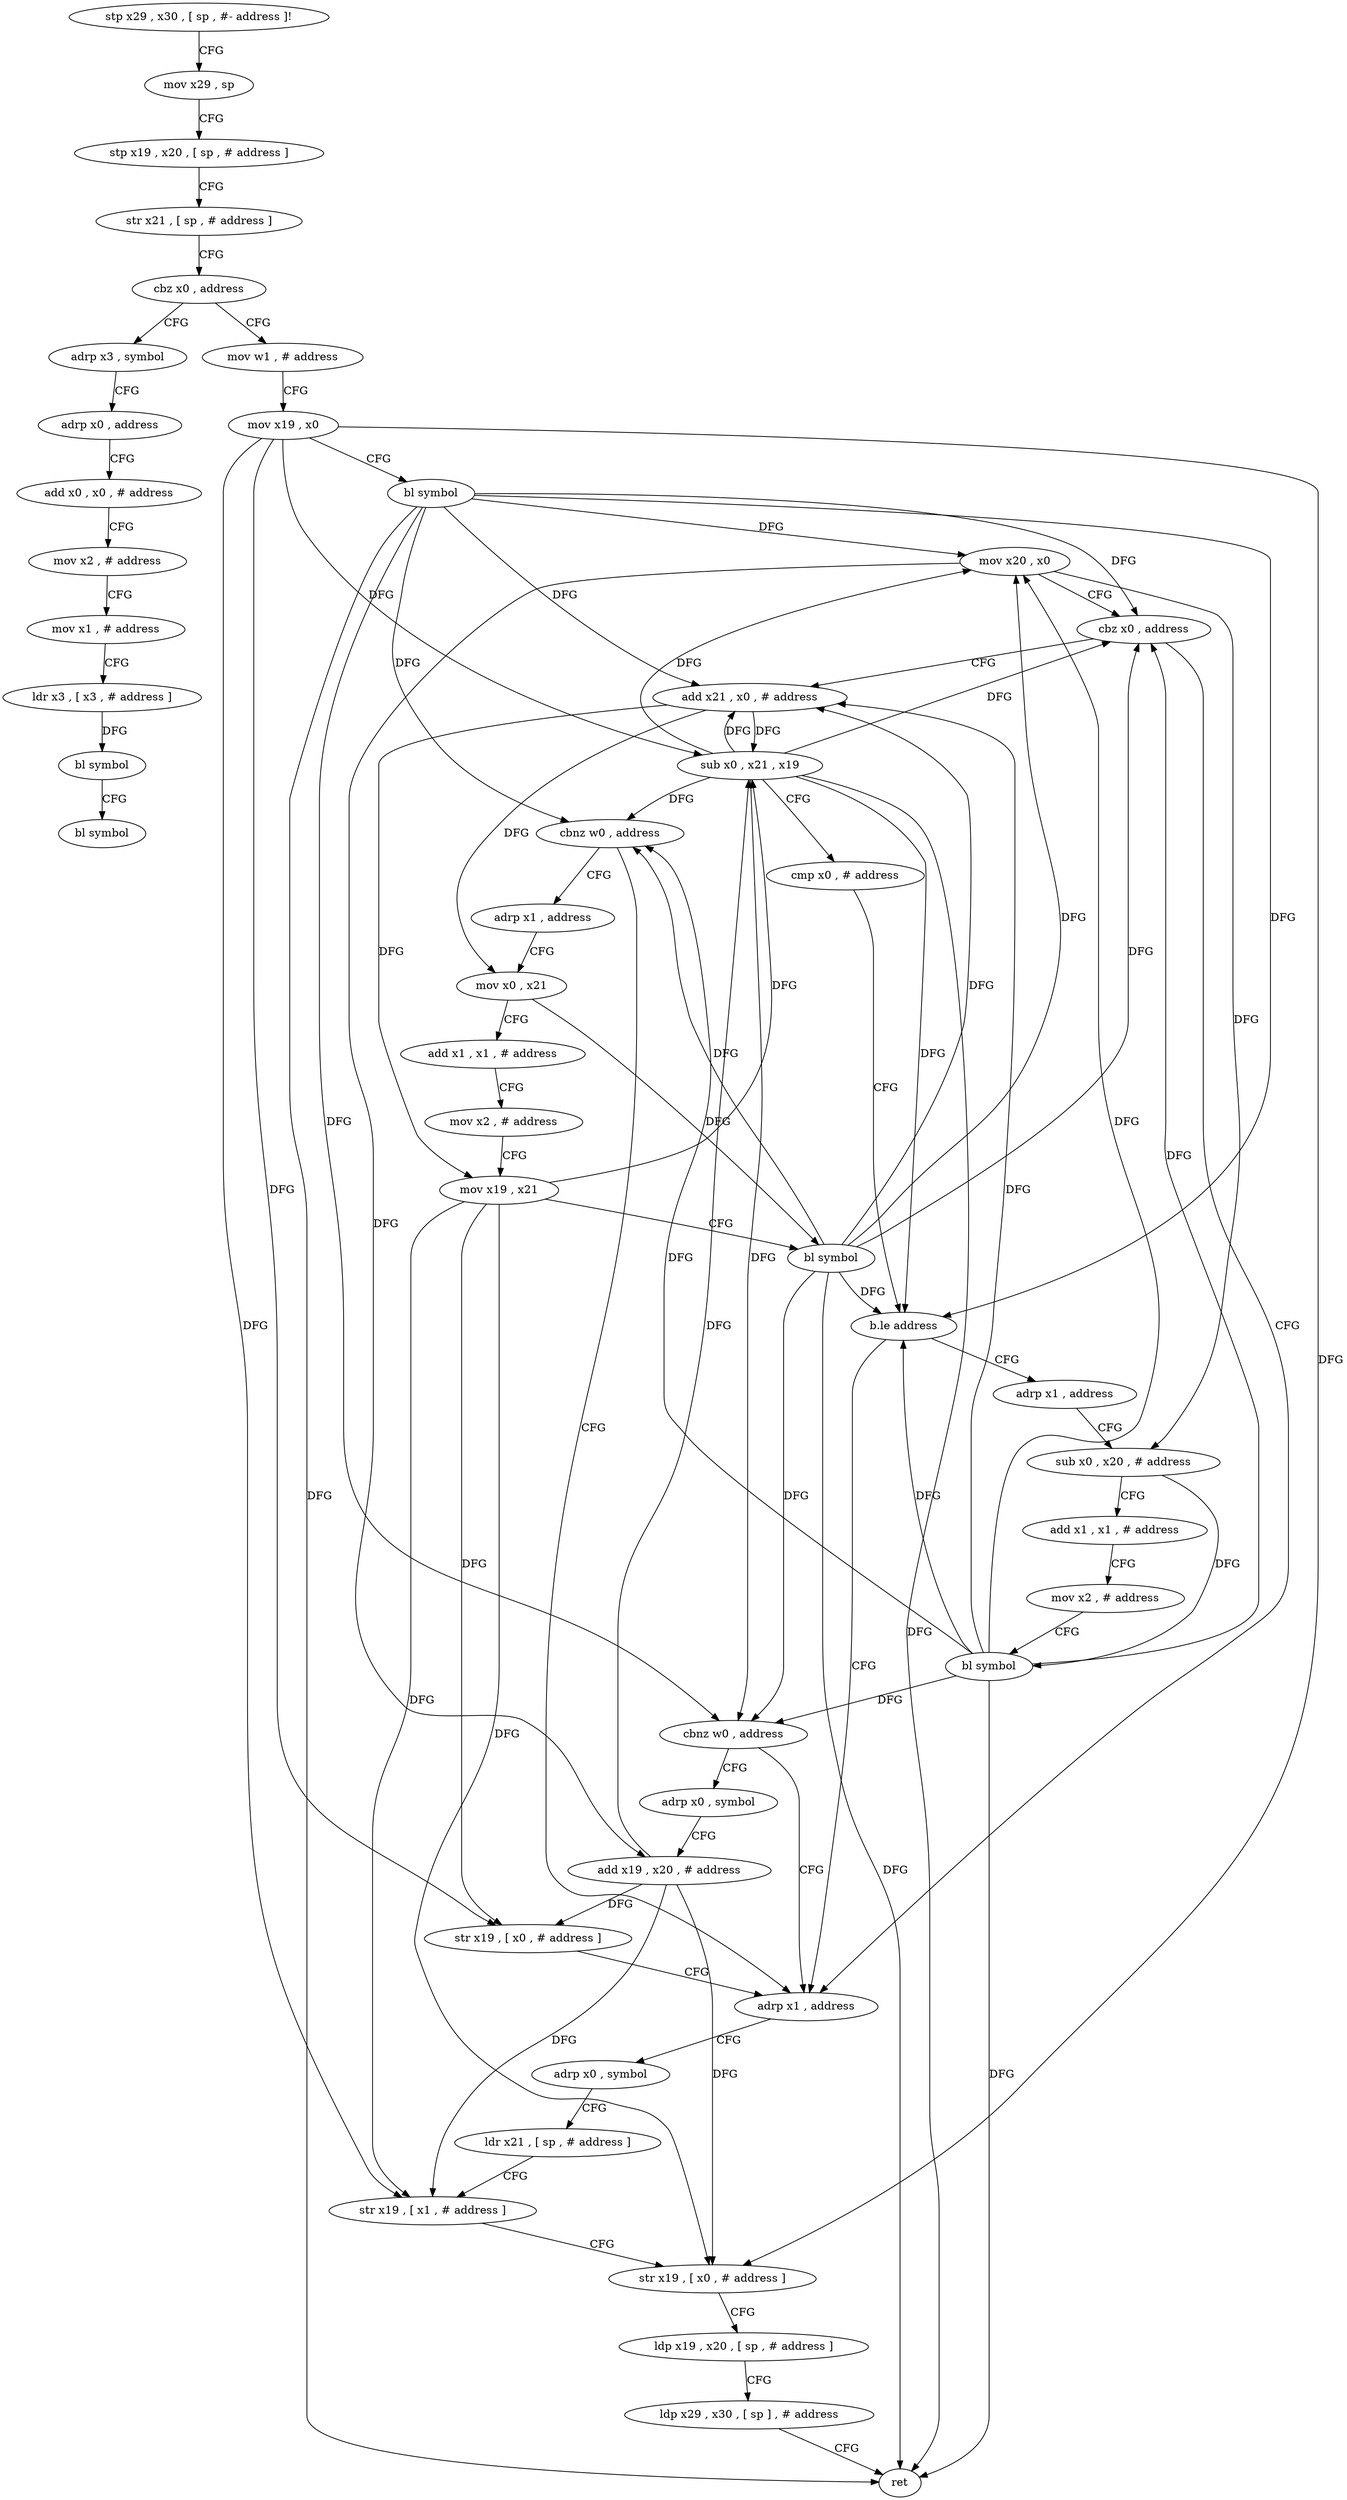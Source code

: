 digraph "func" {
"4311384" [label = "stp x29 , x30 , [ sp , #- address ]!" ]
"4311388" [label = "mov x29 , sp" ]
"4311392" [label = "stp x19 , x20 , [ sp , # address ]" ]
"4311396" [label = "str x21 , [ sp , # address ]" ]
"4311400" [label = "cbz x0 , address" ]
"4311536" [label = "adrp x3 , symbol" ]
"4311404" [label = "mov w1 , # address" ]
"4311540" [label = "adrp x0 , address" ]
"4311544" [label = "add x0 , x0 , # address" ]
"4311548" [label = "mov x2 , # address" ]
"4311552" [label = "mov x1 , # address" ]
"4311556" [label = "ldr x3 , [ x3 , # address ]" ]
"4311560" [label = "bl symbol" ]
"4311564" [label = "bl symbol" ]
"4311408" [label = "mov x19 , x0" ]
"4311412" [label = "bl symbol" ]
"4311416" [label = "mov x20 , x0" ]
"4311420" [label = "cbz x0 , address" ]
"4311504" [label = "adrp x1 , address" ]
"4311424" [label = "add x21 , x0 , # address" ]
"4311508" [label = "adrp x0 , symbol" ]
"4311512" [label = "ldr x21 , [ sp , # address ]" ]
"4311516" [label = "str x19 , [ x1 , # address ]" ]
"4311520" [label = "str x19 , [ x0 , # address ]" ]
"4311524" [label = "ldp x19 , x20 , [ sp , # address ]" ]
"4311528" [label = "ldp x29 , x30 , [ sp ] , # address" ]
"4311532" [label = "ret" ]
"4311428" [label = "sub x0 , x21 , x19" ]
"4311432" [label = "cmp x0 , # address" ]
"4311436" [label = "b.le address" ]
"4311440" [label = "adrp x1 , address" ]
"4311444" [label = "sub x0 , x20 , # address" ]
"4311448" [label = "add x1 , x1 , # address" ]
"4311452" [label = "mov x2 , # address" ]
"4311456" [label = "bl symbol" ]
"4311460" [label = "cbnz w0 , address" ]
"4311464" [label = "adrp x1 , address" ]
"4311468" [label = "mov x0 , x21" ]
"4311472" [label = "add x1 , x1 , # address" ]
"4311476" [label = "mov x2 , # address" ]
"4311480" [label = "mov x19 , x21" ]
"4311484" [label = "bl symbol" ]
"4311488" [label = "cbnz w0 , address" ]
"4311492" [label = "adrp x0 , symbol" ]
"4311496" [label = "add x19 , x20 , # address" ]
"4311500" [label = "str x19 , [ x0 , # address ]" ]
"4311384" -> "4311388" [ label = "CFG" ]
"4311388" -> "4311392" [ label = "CFG" ]
"4311392" -> "4311396" [ label = "CFG" ]
"4311396" -> "4311400" [ label = "CFG" ]
"4311400" -> "4311536" [ label = "CFG" ]
"4311400" -> "4311404" [ label = "CFG" ]
"4311536" -> "4311540" [ label = "CFG" ]
"4311404" -> "4311408" [ label = "CFG" ]
"4311540" -> "4311544" [ label = "CFG" ]
"4311544" -> "4311548" [ label = "CFG" ]
"4311548" -> "4311552" [ label = "CFG" ]
"4311552" -> "4311556" [ label = "CFG" ]
"4311556" -> "4311560" [ label = "DFG" ]
"4311560" -> "4311564" [ label = "CFG" ]
"4311408" -> "4311412" [ label = "CFG" ]
"4311408" -> "4311516" [ label = "DFG" ]
"4311408" -> "4311520" [ label = "DFG" ]
"4311408" -> "4311428" [ label = "DFG" ]
"4311408" -> "4311500" [ label = "DFG" ]
"4311412" -> "4311416" [ label = "DFG" ]
"4311412" -> "4311420" [ label = "DFG" ]
"4311412" -> "4311532" [ label = "DFG" ]
"4311412" -> "4311424" [ label = "DFG" ]
"4311412" -> "4311436" [ label = "DFG" ]
"4311412" -> "4311460" [ label = "DFG" ]
"4311412" -> "4311488" [ label = "DFG" ]
"4311416" -> "4311420" [ label = "CFG" ]
"4311416" -> "4311444" [ label = "DFG" ]
"4311416" -> "4311496" [ label = "DFG" ]
"4311420" -> "4311504" [ label = "CFG" ]
"4311420" -> "4311424" [ label = "CFG" ]
"4311504" -> "4311508" [ label = "CFG" ]
"4311424" -> "4311428" [ label = "DFG" ]
"4311424" -> "4311468" [ label = "DFG" ]
"4311424" -> "4311480" [ label = "DFG" ]
"4311508" -> "4311512" [ label = "CFG" ]
"4311512" -> "4311516" [ label = "CFG" ]
"4311516" -> "4311520" [ label = "CFG" ]
"4311520" -> "4311524" [ label = "CFG" ]
"4311524" -> "4311528" [ label = "CFG" ]
"4311528" -> "4311532" [ label = "CFG" ]
"4311428" -> "4311432" [ label = "CFG" ]
"4311428" -> "4311416" [ label = "DFG" ]
"4311428" -> "4311420" [ label = "DFG" ]
"4311428" -> "4311424" [ label = "DFG" ]
"4311428" -> "4311532" [ label = "DFG" ]
"4311428" -> "4311436" [ label = "DFG" ]
"4311428" -> "4311460" [ label = "DFG" ]
"4311428" -> "4311488" [ label = "DFG" ]
"4311432" -> "4311436" [ label = "CFG" ]
"4311436" -> "4311504" [ label = "CFG" ]
"4311436" -> "4311440" [ label = "CFG" ]
"4311440" -> "4311444" [ label = "CFG" ]
"4311444" -> "4311448" [ label = "CFG" ]
"4311444" -> "4311456" [ label = "DFG" ]
"4311448" -> "4311452" [ label = "CFG" ]
"4311452" -> "4311456" [ label = "CFG" ]
"4311456" -> "4311460" [ label = "DFG" ]
"4311456" -> "4311416" [ label = "DFG" ]
"4311456" -> "4311420" [ label = "DFG" ]
"4311456" -> "4311424" [ label = "DFG" ]
"4311456" -> "4311436" [ label = "DFG" ]
"4311456" -> "4311532" [ label = "DFG" ]
"4311456" -> "4311488" [ label = "DFG" ]
"4311460" -> "4311504" [ label = "CFG" ]
"4311460" -> "4311464" [ label = "CFG" ]
"4311464" -> "4311468" [ label = "CFG" ]
"4311468" -> "4311472" [ label = "CFG" ]
"4311468" -> "4311484" [ label = "DFG" ]
"4311472" -> "4311476" [ label = "CFG" ]
"4311476" -> "4311480" [ label = "CFG" ]
"4311480" -> "4311484" [ label = "CFG" ]
"4311480" -> "4311516" [ label = "DFG" ]
"4311480" -> "4311520" [ label = "DFG" ]
"4311480" -> "4311428" [ label = "DFG" ]
"4311480" -> "4311500" [ label = "DFG" ]
"4311484" -> "4311488" [ label = "DFG" ]
"4311484" -> "4311416" [ label = "DFG" ]
"4311484" -> "4311420" [ label = "DFG" ]
"4311484" -> "4311424" [ label = "DFG" ]
"4311484" -> "4311436" [ label = "DFG" ]
"4311484" -> "4311460" [ label = "DFG" ]
"4311484" -> "4311532" [ label = "DFG" ]
"4311488" -> "4311504" [ label = "CFG" ]
"4311488" -> "4311492" [ label = "CFG" ]
"4311492" -> "4311496" [ label = "CFG" ]
"4311496" -> "4311500" [ label = "DFG" ]
"4311496" -> "4311516" [ label = "DFG" ]
"4311496" -> "4311520" [ label = "DFG" ]
"4311496" -> "4311428" [ label = "DFG" ]
"4311500" -> "4311504" [ label = "CFG" ]
}
